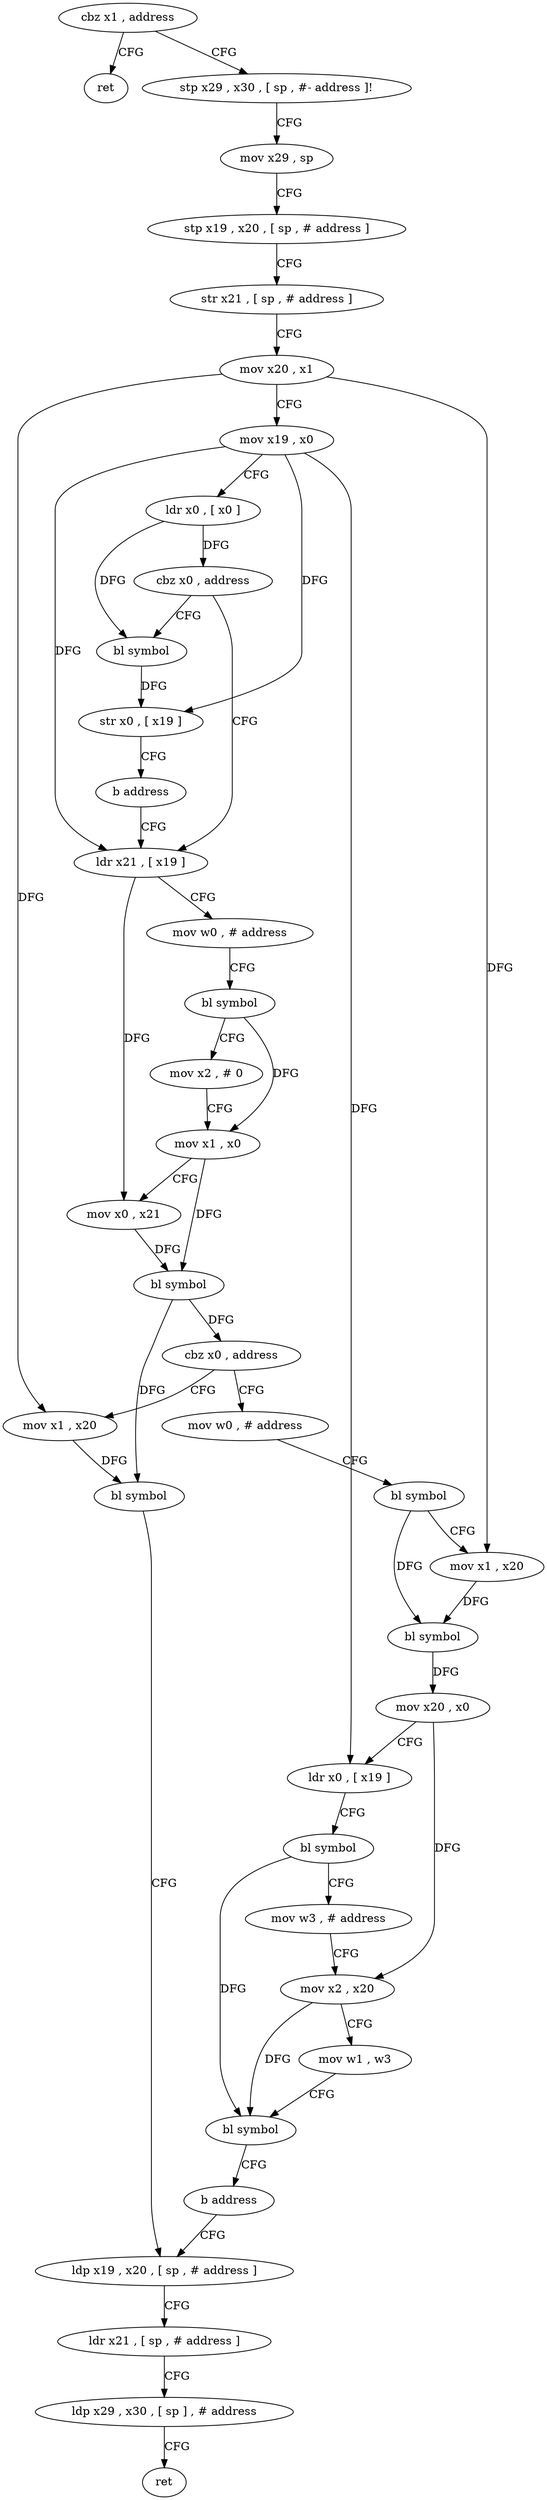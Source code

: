 digraph "func" {
"92244" [label = "cbz x1 , address" ]
"92396" [label = "ret" ]
"92248" [label = "stp x29 , x30 , [ sp , #- address ]!" ]
"92252" [label = "mov x29 , sp" ]
"92256" [label = "stp x19 , x20 , [ sp , # address ]" ]
"92260" [label = "str x21 , [ sp , # address ]" ]
"92264" [label = "mov x20 , x1" ]
"92268" [label = "mov x19 , x0" ]
"92272" [label = "ldr x0 , [ x0 ]" ]
"92276" [label = "cbz x0 , address" ]
"92336" [label = "bl symbol" ]
"92280" [label = "ldr x21 , [ x19 ]" ]
"92340" [label = "str x0 , [ x19 ]" ]
"92344" [label = "b address" ]
"92284" [label = "mov w0 , # address" ]
"92288" [label = "bl symbol" ]
"92292" [label = "mov x2 , # 0" ]
"92296" [label = "mov x1 , x0" ]
"92300" [label = "mov x0 , x21" ]
"92304" [label = "bl symbol" ]
"92308" [label = "cbz x0 , address" ]
"92348" [label = "mov w0 , # address" ]
"92312" [label = "mov x1 , x20" ]
"92352" [label = "bl symbol" ]
"92356" [label = "mov x1 , x20" ]
"92360" [label = "bl symbol" ]
"92364" [label = "mov x20 , x0" ]
"92368" [label = "ldr x0 , [ x19 ]" ]
"92372" [label = "bl symbol" ]
"92376" [label = "mov w3 , # address" ]
"92380" [label = "mov x2 , x20" ]
"92384" [label = "mov w1 , w3" ]
"92388" [label = "bl symbol" ]
"92392" [label = "b address" ]
"92320" [label = "ldp x19 , x20 , [ sp , # address ]" ]
"92316" [label = "bl symbol" ]
"92324" [label = "ldr x21 , [ sp , # address ]" ]
"92328" [label = "ldp x29 , x30 , [ sp ] , # address" ]
"92332" [label = "ret" ]
"92244" -> "92396" [ label = "CFG" ]
"92244" -> "92248" [ label = "CFG" ]
"92248" -> "92252" [ label = "CFG" ]
"92252" -> "92256" [ label = "CFG" ]
"92256" -> "92260" [ label = "CFG" ]
"92260" -> "92264" [ label = "CFG" ]
"92264" -> "92268" [ label = "CFG" ]
"92264" -> "92356" [ label = "DFG" ]
"92264" -> "92312" [ label = "DFG" ]
"92268" -> "92272" [ label = "CFG" ]
"92268" -> "92340" [ label = "DFG" ]
"92268" -> "92280" [ label = "DFG" ]
"92268" -> "92368" [ label = "DFG" ]
"92272" -> "92276" [ label = "DFG" ]
"92272" -> "92336" [ label = "DFG" ]
"92276" -> "92336" [ label = "CFG" ]
"92276" -> "92280" [ label = "CFG" ]
"92336" -> "92340" [ label = "DFG" ]
"92280" -> "92284" [ label = "CFG" ]
"92280" -> "92300" [ label = "DFG" ]
"92340" -> "92344" [ label = "CFG" ]
"92344" -> "92280" [ label = "CFG" ]
"92284" -> "92288" [ label = "CFG" ]
"92288" -> "92292" [ label = "CFG" ]
"92288" -> "92296" [ label = "DFG" ]
"92292" -> "92296" [ label = "CFG" ]
"92296" -> "92300" [ label = "CFG" ]
"92296" -> "92304" [ label = "DFG" ]
"92300" -> "92304" [ label = "DFG" ]
"92304" -> "92308" [ label = "DFG" ]
"92304" -> "92316" [ label = "DFG" ]
"92308" -> "92348" [ label = "CFG" ]
"92308" -> "92312" [ label = "CFG" ]
"92348" -> "92352" [ label = "CFG" ]
"92312" -> "92316" [ label = "DFG" ]
"92352" -> "92356" [ label = "CFG" ]
"92352" -> "92360" [ label = "DFG" ]
"92356" -> "92360" [ label = "DFG" ]
"92360" -> "92364" [ label = "DFG" ]
"92364" -> "92368" [ label = "CFG" ]
"92364" -> "92380" [ label = "DFG" ]
"92368" -> "92372" [ label = "CFG" ]
"92372" -> "92376" [ label = "CFG" ]
"92372" -> "92388" [ label = "DFG" ]
"92376" -> "92380" [ label = "CFG" ]
"92380" -> "92384" [ label = "CFG" ]
"92380" -> "92388" [ label = "DFG" ]
"92384" -> "92388" [ label = "CFG" ]
"92388" -> "92392" [ label = "CFG" ]
"92392" -> "92320" [ label = "CFG" ]
"92320" -> "92324" [ label = "CFG" ]
"92316" -> "92320" [ label = "CFG" ]
"92324" -> "92328" [ label = "CFG" ]
"92328" -> "92332" [ label = "CFG" ]
}
